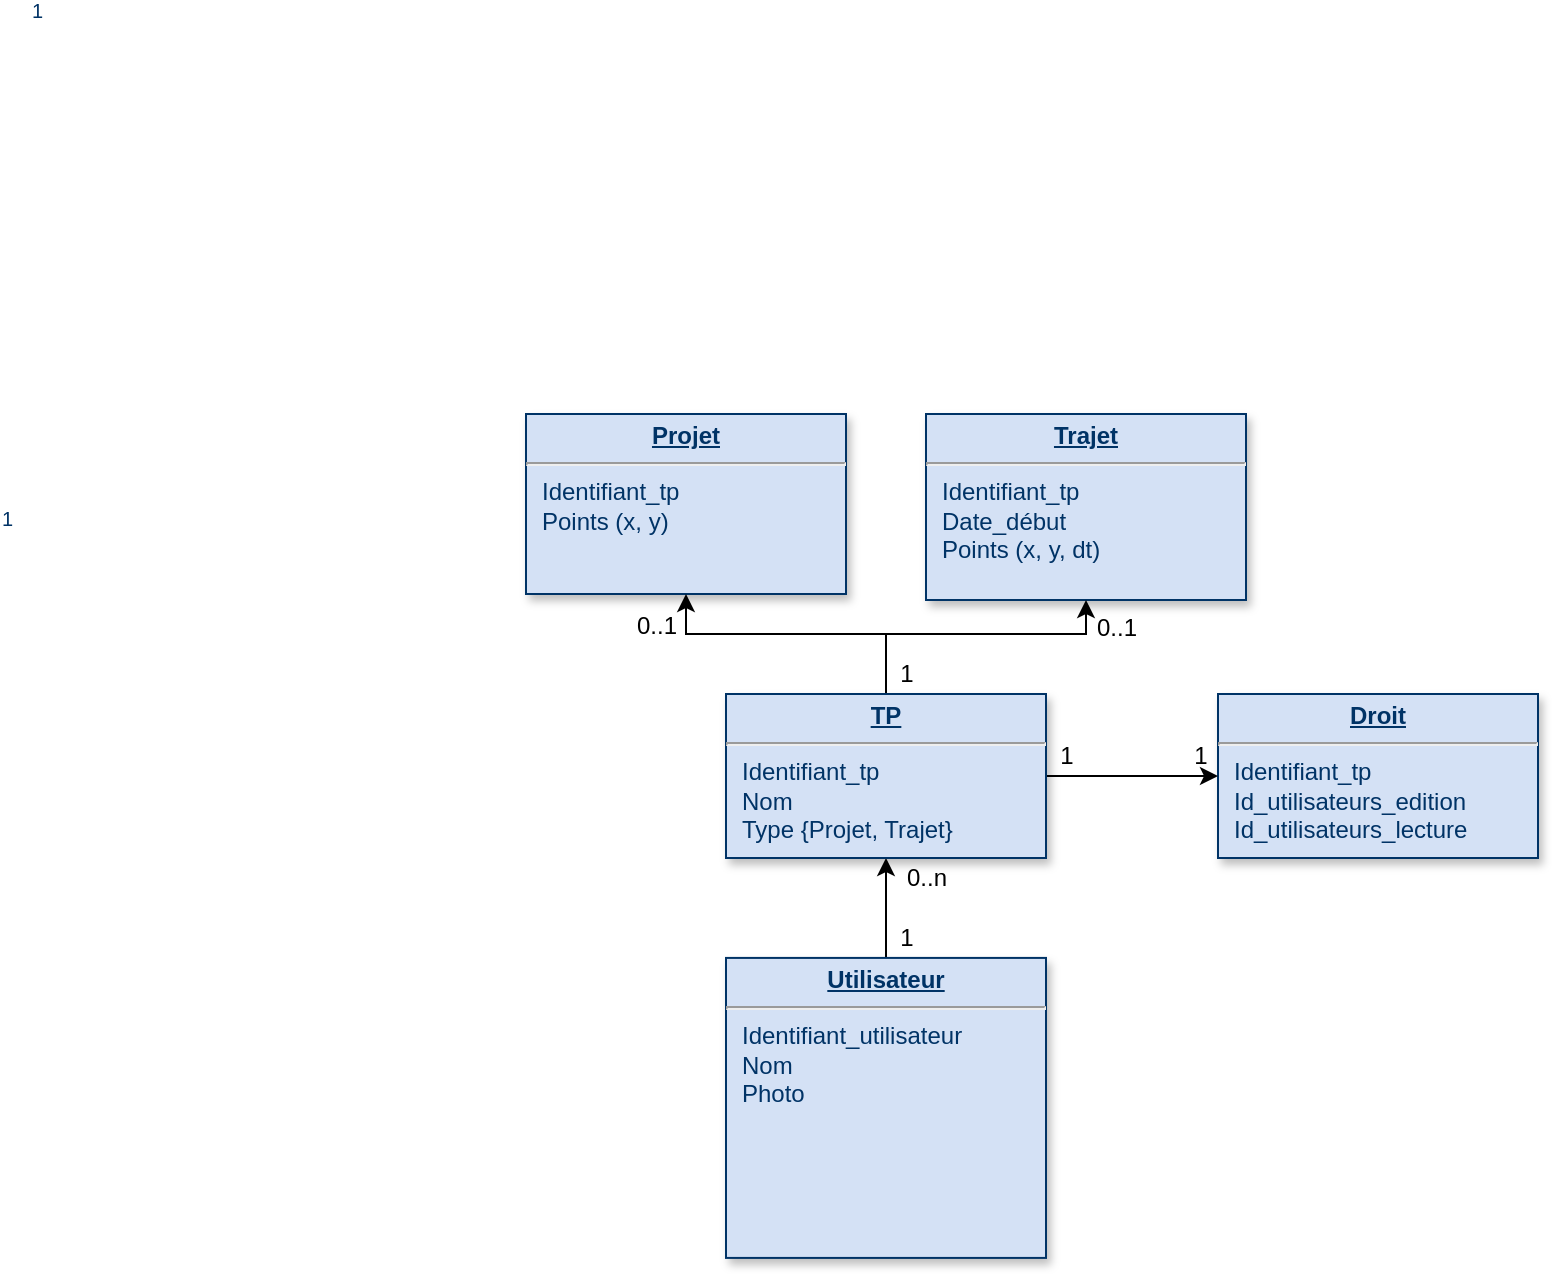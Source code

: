 <mxfile version="12.3.1" type="device" pages="1"><diagram name="Page-1" id="efa7a0a1-bf9b-a30e-e6df-94a7791c09e9"><mxGraphModel dx="2790" dy="573" grid="1" gridSize="10" guides="1" tooltips="1" connect="1" arrows="1" fold="1" page="1" pageScale="1" pageWidth="826" pageHeight="1169" background="#ffffff" math="0" shadow="0"><root><mxCell id="0"/><mxCell id="1" parent="0"/><mxCell id="20" value="&lt;p style=&quot;margin: 0px ; margin-top: 4px ; text-align: center ; text-decoration: underline&quot;&gt;&lt;strong&gt;Trajet&lt;/strong&gt;&lt;/p&gt;&lt;hr&gt;&lt;p style=&quot;margin: 0px ; margin-left: 8px&quot;&gt;&lt;span&gt;Identifiant_tp&lt;/span&gt;&lt;/p&gt;&lt;p style=&quot;margin: 0px ; margin-left: 8px&quot;&gt;&lt;span&gt;Date_début&lt;/span&gt;&lt;/p&gt;&lt;p style=&quot;margin: 0px ; margin-left: 8px&quot;&gt;&lt;span&gt;Points (x, y, dt)&lt;/span&gt;&lt;/p&gt;" style="verticalAlign=top;align=left;overflow=fill;fontSize=12;fontFamily=Helvetica;html=1;strokeColor=#003366;shadow=1;fillColor=#D4E1F5;fontColor=#003366" parent="1" vertex="1"><mxGeometry x="-560" y="210" width="160" height="93" as="geometry"/></mxCell><mxCell id="eicBaxQw18pInRM0xGgV-136" style="edgeStyle=orthogonalEdgeStyle;rounded=0;orthogonalLoop=1;jettySize=auto;html=1;" edge="1" parent="1" source="24" target="eicBaxQw18pInRM0xGgV-132"><mxGeometry relative="1" as="geometry"/></mxCell><mxCell id="24" value="&lt;p style=&quot;margin: 0px ; margin-top: 4px ; text-align: center ; text-decoration: underline&quot;&gt;&lt;strong&gt;Utilisateur&lt;/strong&gt;&lt;/p&gt;&lt;hr&gt;&lt;p style=&quot;margin: 0px ; margin-left: 8px&quot;&gt;Identifiant_utilisateur&lt;/p&gt;&lt;p style=&quot;margin: 0px ; margin-left: 8px&quot;&gt;Nom&lt;/p&gt;&lt;p style=&quot;margin: 0px ; margin-left: 8px&quot;&gt;Photo&lt;/p&gt;" style="verticalAlign=top;align=left;overflow=fill;fontSize=12;fontFamily=Helvetica;html=1;strokeColor=#003366;shadow=1;fillColor=#D4E1F5;fontColor=#003366" parent="1" vertex="1"><mxGeometry x="-660.0" y="481.96" width="160" height="150" as="geometry"/></mxCell><mxCell id="eicBaxQw18pInRM0xGgV-117" value="1" style="resizable=0;align=right;verticalAlign=top;labelBackgroundColor=#ffffff;fontSize=10;strokeColor=#003366;shadow=1;fillColor=#D4E1F5;fontColor=#003366" connectable="0" vertex="1" parent="1"><mxGeometry x="-450" y="156.08" as="geometry"><mxPoint x="-565" y="94.0" as="offset"/></mxGeometry></mxCell><mxCell id="eicBaxQw18pInRM0xGgV-119" value="1" style="resizable=0;align=right;verticalAlign=top;labelBackgroundColor=#ffffff;fontSize=10;strokeColor=#003366;shadow=1;fillColor=#D4E1F5;fontColor=#003366" connectable="0" vertex="1" parent="1"><mxGeometry x="-450" y="156.08" as="geometry"><mxPoint x="-550" y="-160.0" as="offset"/></mxGeometry></mxCell><mxCell id="eicBaxQw18pInRM0xGgV-123" value="&lt;p style=&quot;margin: 0px ; margin-top: 4px ; text-align: center ; text-decoration: underline&quot;&gt;&lt;strong&gt;Projet&lt;/strong&gt;&lt;/p&gt;&lt;hr&gt;&lt;p style=&quot;margin: 0px ; margin-left: 8px&quot;&gt;&lt;span&gt;Identifiant_tp&lt;/span&gt;&lt;/p&gt;&lt;p style=&quot;margin: 0px ; margin-left: 8px&quot;&gt;&lt;span&gt;Points (x, y)&lt;/span&gt;&lt;/p&gt;&lt;p style=&quot;margin: 0px ; margin-left: 8px&quot;&gt;&lt;span&gt;&lt;br&gt;&lt;/span&gt;&lt;/p&gt;&lt;p style=&quot;margin: 0px ; margin-left: 8px&quot;&gt;&lt;span&gt;&lt;br&gt;&lt;/span&gt;&lt;/p&gt;" style="verticalAlign=top;align=left;overflow=fill;fontSize=12;fontFamily=Helvetica;html=1;strokeColor=#003366;shadow=1;fillColor=#D4E1F5;fontColor=#003366" vertex="1" parent="1"><mxGeometry x="-760" y="210" width="160" height="90" as="geometry"/></mxCell><mxCell id="eicBaxQw18pInRM0xGgV-131" value="&lt;p style=&quot;margin: 0px ; margin-top: 4px ; text-align: center ; text-decoration: underline&quot;&gt;&lt;strong&gt;Droit&lt;/strong&gt;&lt;/p&gt;&lt;hr&gt;&lt;p style=&quot;margin: 0px ; margin-left: 8px&quot;&gt;&lt;span&gt;Identifiant_tp&lt;/span&gt;&lt;/p&gt;&lt;p style=&quot;margin: 0px ; margin-left: 8px&quot;&gt;Id_utilisateurs_edition&lt;/p&gt;&lt;p style=&quot;margin: 0px ; margin-left: 8px&quot;&gt;Id_utilisateurs_lecture&lt;/p&gt;&lt;p style=&quot;margin: 0px ; margin-left: 8px&quot;&gt;&lt;span&gt;&lt;br&gt;&lt;/span&gt;&lt;/p&gt;&lt;p style=&quot;margin: 0px ; margin-left: 8px&quot;&gt;&lt;span&gt;&lt;br&gt;&lt;/span&gt;&lt;/p&gt;" style="verticalAlign=top;align=left;overflow=fill;fontSize=12;fontFamily=Helvetica;html=1;strokeColor=#003366;shadow=1;fillColor=#D4E1F5;fontColor=#003366" vertex="1" parent="1"><mxGeometry x="-414" y="350" width="160" height="82" as="geometry"/></mxCell><mxCell id="eicBaxQw18pInRM0xGgV-133" style="edgeStyle=orthogonalEdgeStyle;rounded=0;orthogonalLoop=1;jettySize=auto;html=1;entryX=0.5;entryY=1;entryDx=0;entryDy=0;" edge="1" parent="1" source="eicBaxQw18pInRM0xGgV-132" target="eicBaxQw18pInRM0xGgV-123"><mxGeometry relative="1" as="geometry"><Array as="points"><mxPoint x="-580" y="320"/><mxPoint x="-680" y="320"/></Array></mxGeometry></mxCell><mxCell id="eicBaxQw18pInRM0xGgV-134" style="edgeStyle=orthogonalEdgeStyle;rounded=0;orthogonalLoop=1;jettySize=auto;html=1;entryX=0.5;entryY=1;entryDx=0;entryDy=0;" edge="1" parent="1" source="eicBaxQw18pInRM0xGgV-132" target="20"><mxGeometry relative="1" as="geometry"><Array as="points"><mxPoint x="-580" y="320"/><mxPoint x="-480" y="320"/></Array></mxGeometry></mxCell><mxCell id="eicBaxQw18pInRM0xGgV-135" style="edgeStyle=orthogonalEdgeStyle;rounded=0;orthogonalLoop=1;jettySize=auto;html=1;" edge="1" parent="1" source="eicBaxQw18pInRM0xGgV-132" target="eicBaxQw18pInRM0xGgV-131"><mxGeometry relative="1" as="geometry"/></mxCell><mxCell id="eicBaxQw18pInRM0xGgV-132" value="&lt;p style=&quot;margin: 0px ; margin-top: 4px ; text-align: center ; text-decoration: underline&quot;&gt;&lt;strong&gt;TP&lt;/strong&gt;&lt;/p&gt;&lt;hr&gt;&lt;p style=&quot;margin: 0px ; margin-left: 8px&quot;&gt;&lt;span&gt;Identifiant_tp&lt;/span&gt;&lt;/p&gt;&lt;p style=&quot;margin: 0px ; margin-left: 8px&quot;&gt;Nom&lt;/p&gt;&lt;p style=&quot;margin: 0px ; margin-left: 8px&quot;&gt;Type {Projet, Trajet}&lt;/p&gt;&lt;p style=&quot;margin: 0px ; margin-left: 8px&quot;&gt;&lt;span&gt;&lt;br&gt;&lt;/span&gt;&lt;/p&gt;" style="verticalAlign=top;align=left;overflow=fill;fontSize=12;fontFamily=Helvetica;html=1;strokeColor=#003366;shadow=1;fillColor=#D4E1F5;fontColor=#003366" vertex="1" parent="1"><mxGeometry x="-660" y="350" width="160" height="82" as="geometry"/></mxCell><mxCell id="eicBaxQw18pInRM0xGgV-137" value="0..1" style="text;html=1;align=center;verticalAlign=middle;resizable=0;points=[];;autosize=1;" vertex="1" parent="1"><mxGeometry x="-485" y="307" width="40" height="20" as="geometry"/></mxCell><mxCell id="eicBaxQw18pInRM0xGgV-138" value="1" style="text;html=1;align=center;verticalAlign=middle;resizable=0;points=[];;autosize=1;" vertex="1" parent="1"><mxGeometry x="-580" y="330" width="20" height="20" as="geometry"/></mxCell><mxCell id="eicBaxQw18pInRM0xGgV-139" value="0..1" style="text;html=1;align=center;verticalAlign=middle;resizable=0;points=[];;autosize=1;" vertex="1" parent="1"><mxGeometry x="-715" y="306" width="40" height="20" as="geometry"/></mxCell><mxCell id="eicBaxQw18pInRM0xGgV-140" value="1" style="text;html=1;align=center;verticalAlign=middle;resizable=0;points=[];;autosize=1;" vertex="1" parent="1"><mxGeometry x="-500" y="371" width="20" height="20" as="geometry"/></mxCell><mxCell id="eicBaxQw18pInRM0xGgV-141" value="1" style="text;html=1;align=center;verticalAlign=middle;resizable=0;points=[];;autosize=1;" vertex="1" parent="1"><mxGeometry x="-433.5" y="371" width="20" height="20" as="geometry"/></mxCell><mxCell id="eicBaxQw18pInRM0xGgV-142" value="1" style="text;html=1;align=center;verticalAlign=middle;resizable=0;points=[];;autosize=1;" vertex="1" parent="1"><mxGeometry x="-580" y="462" width="20" height="20" as="geometry"/></mxCell><mxCell id="eicBaxQw18pInRM0xGgV-143" value="0..n" style="text;html=1;align=center;verticalAlign=middle;resizable=0;points=[];;autosize=1;" vertex="1" parent="1"><mxGeometry x="-580" y="432" width="40" height="20" as="geometry"/></mxCell></root></mxGraphModel></diagram></mxfile>